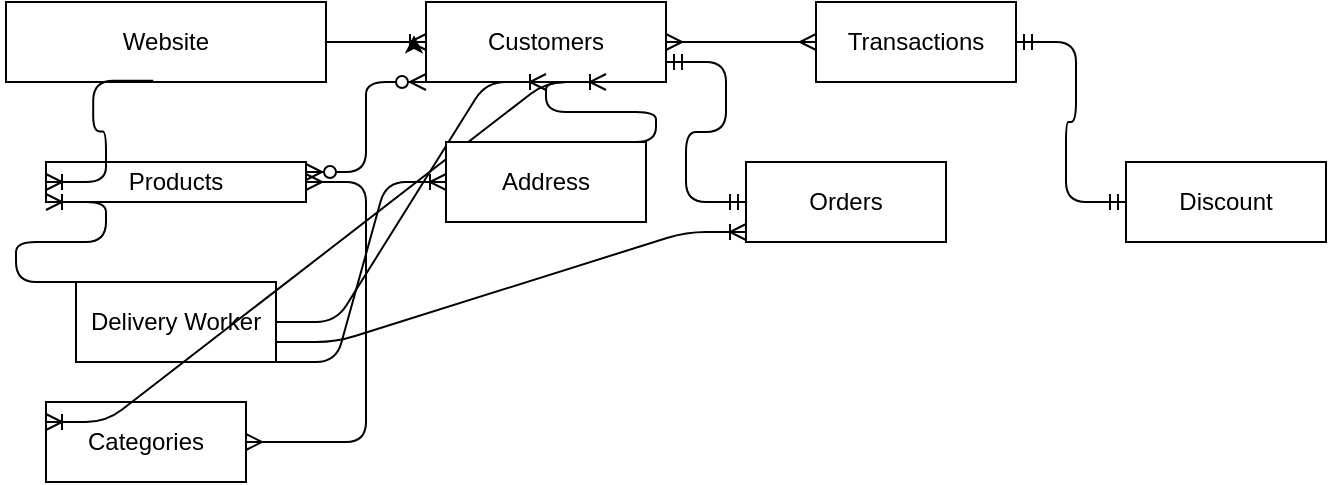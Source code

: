 <mxfile version="13.7.9" type="github">
  <diagram id="R2lEEEUBdFMjLlhIrx00" name="Page-1">
    <mxGraphModel dx="1888" dy="531" grid="1" gridSize="10" guides="1" tooltips="1" connect="1" arrows="1" fold="1" page="1" pageScale="1" pageWidth="850" pageHeight="1100" math="0" shadow="0" extFonts="Permanent Marker^https://fonts.googleapis.com/css?family=Permanent+Marker">
      <root>
        <mxCell id="0" />
        <mxCell id="1" parent="0" />
        <mxCell id="nMUNmADc9i3hNf2Lcc3y-1" value="Website" style="rounded=0;whiteSpace=wrap;html=1;" vertex="1" parent="1">
          <mxGeometry x="-830" y="10" width="160" height="40" as="geometry" />
        </mxCell>
        <mxCell id="nMUNmADc9i3hNf2Lcc3y-2" value="" style="edgeStyle=entityRelationEdgeStyle;fontSize=12;html=1;endArrow=ERoneToMany;exitX=1;exitY=0.5;exitDx=0;exitDy=0;" edge="1" parent="1" source="nMUNmADc9i3hNf2Lcc3y-1">
          <mxGeometry width="100" height="100" relative="1" as="geometry">
            <mxPoint x="-670" y="120" as="sourcePoint" />
            <mxPoint x="-620" y="30" as="targetPoint" />
          </mxGeometry>
        </mxCell>
        <mxCell id="nMUNmADc9i3hNf2Lcc3y-3" value="Customers" style="rounded=0;whiteSpace=wrap;html=1;" vertex="1" parent="1">
          <mxGeometry x="-620" y="10" width="120" height="40" as="geometry" />
        </mxCell>
        <mxCell id="nMUNmADc9i3hNf2Lcc3y-4" value="Products" style="rounded=0;whiteSpace=wrap;html=1;" vertex="1" parent="1">
          <mxGeometry x="-810" y="90" width="130" height="20" as="geometry" />
        </mxCell>
        <mxCell id="nMUNmADc9i3hNf2Lcc3y-5" value="" style="edgeStyle=entityRelationEdgeStyle;fontSize=12;html=1;endArrow=ERoneToMany;exitX=0.46;exitY=0.985;exitDx=0;exitDy=0;exitPerimeter=0;entryX=0;entryY=0.5;entryDx=0;entryDy=0;" edge="1" parent="1" source="nMUNmADc9i3hNf2Lcc3y-1" target="nMUNmADc9i3hNf2Lcc3y-4">
          <mxGeometry width="100" height="100" relative="1" as="geometry">
            <mxPoint x="-530" y="180" as="sourcePoint" />
            <mxPoint x="-430" y="80" as="targetPoint" />
          </mxGeometry>
        </mxCell>
        <mxCell id="nMUNmADc9i3hNf2Lcc3y-6" value="" style="edgeStyle=entityRelationEdgeStyle;fontSize=12;html=1;endArrow=ERzeroToMany;endFill=1;startArrow=ERzeroToMany;exitX=1;exitY=0.25;exitDx=0;exitDy=0;entryX=0;entryY=1;entryDx=0;entryDy=0;" edge="1" parent="1" source="nMUNmADc9i3hNf2Lcc3y-4" target="nMUNmADc9i3hNf2Lcc3y-3">
          <mxGeometry width="100" height="100" relative="1" as="geometry">
            <mxPoint x="-530" y="180" as="sourcePoint" />
            <mxPoint x="-430" y="80" as="targetPoint" />
          </mxGeometry>
        </mxCell>
        <mxCell id="nMUNmADc9i3hNf2Lcc3y-7" value="Transactions" style="whiteSpace=wrap;html=1;align=center;" vertex="1" parent="1">
          <mxGeometry x="-425" y="10" width="100" height="40" as="geometry" />
        </mxCell>
        <mxCell id="nMUNmADc9i3hNf2Lcc3y-8" value="" style="edgeStyle=entityRelationEdgeStyle;fontSize=12;html=1;endArrow=ERmany;startArrow=ERmany;entryX=0;entryY=0.5;entryDx=0;entryDy=0;exitX=1;exitY=0.5;exitDx=0;exitDy=0;" edge="1" parent="1" source="nMUNmADc9i3hNf2Lcc3y-3" target="nMUNmADc9i3hNf2Lcc3y-7">
          <mxGeometry width="100" height="100" relative="1" as="geometry">
            <mxPoint x="-530" y="180" as="sourcePoint" />
            <mxPoint x="-430" y="80" as="targetPoint" />
          </mxGeometry>
        </mxCell>
        <mxCell id="nMUNmADc9i3hNf2Lcc3y-9" style="edgeStyle=orthogonalEdgeStyle;rounded=0;orthogonalLoop=1;jettySize=auto;html=1;exitX=0;exitY=0.5;exitDx=0;exitDy=0;entryX=-0.05;entryY=0.415;entryDx=0;entryDy=0;entryPerimeter=0;" edge="1" parent="1" source="nMUNmADc9i3hNf2Lcc3y-3" target="nMUNmADc9i3hNf2Lcc3y-3">
          <mxGeometry relative="1" as="geometry" />
        </mxCell>
        <mxCell id="nMUNmADc9i3hNf2Lcc3y-10" value="Delivery Worker" style="whiteSpace=wrap;html=1;align=center;" vertex="1" parent="1">
          <mxGeometry x="-795" y="150" width="100" height="40" as="geometry" />
        </mxCell>
        <mxCell id="nMUNmADc9i3hNf2Lcc3y-11" value="" style="edgeStyle=entityRelationEdgeStyle;fontSize=12;html=1;endArrow=ERoneToMany;entryX=0;entryY=1;entryDx=0;entryDy=0;exitX=0;exitY=0;exitDx=0;exitDy=0;" edge="1" parent="1" source="nMUNmADc9i3hNf2Lcc3y-10" target="nMUNmADc9i3hNf2Lcc3y-4">
          <mxGeometry width="100" height="100" relative="1" as="geometry">
            <mxPoint x="-840" y="170" as="sourcePoint" />
            <mxPoint x="-430" y="80" as="targetPoint" />
          </mxGeometry>
        </mxCell>
        <mxCell id="nMUNmADc9i3hNf2Lcc3y-12" value="" style="edgeStyle=entityRelationEdgeStyle;fontSize=12;html=1;endArrow=ERoneToMany;exitX=1;exitY=0.5;exitDx=0;exitDy=0;entryX=0.5;entryY=1;entryDx=0;entryDy=0;" edge="1" parent="1" source="nMUNmADc9i3hNf2Lcc3y-10" target="nMUNmADc9i3hNf2Lcc3y-3">
          <mxGeometry width="100" height="100" relative="1" as="geometry">
            <mxPoint x="-530" y="180" as="sourcePoint" />
            <mxPoint x="-430" y="80" as="targetPoint" />
          </mxGeometry>
        </mxCell>
        <mxCell id="nMUNmADc9i3hNf2Lcc3y-13" value="Categories" style="whiteSpace=wrap;html=1;align=center;" vertex="1" parent="1">
          <mxGeometry x="-810" y="210" width="100" height="40" as="geometry" />
        </mxCell>
        <mxCell id="nMUNmADc9i3hNf2Lcc3y-14" value="" style="edgeStyle=entityRelationEdgeStyle;fontSize=12;html=1;endArrow=ERmany;startArrow=ERmany;exitX=1;exitY=0.5;exitDx=0;exitDy=0;" edge="1" parent="1" source="nMUNmADc9i3hNf2Lcc3y-13" target="nMUNmADc9i3hNf2Lcc3y-4">
          <mxGeometry width="100" height="100" relative="1" as="geometry">
            <mxPoint x="-530" y="180" as="sourcePoint" />
            <mxPoint x="-430" y="80" as="targetPoint" />
          </mxGeometry>
        </mxCell>
        <mxCell id="nMUNmADc9i3hNf2Lcc3y-15" value="" style="edgeStyle=entityRelationEdgeStyle;fontSize=12;html=1;endArrow=ERoneToMany;exitX=0.75;exitY=1;exitDx=0;exitDy=0;entryX=0;entryY=0.25;entryDx=0;entryDy=0;" edge="1" parent="1" source="nMUNmADc9i3hNf2Lcc3y-3" target="nMUNmADc9i3hNf2Lcc3y-13">
          <mxGeometry width="100" height="100" relative="1" as="geometry">
            <mxPoint x="-530" y="180" as="sourcePoint" />
            <mxPoint x="-430" y="80" as="targetPoint" />
          </mxGeometry>
        </mxCell>
        <mxCell id="nMUNmADc9i3hNf2Lcc3y-16" value="Orders" style="whiteSpace=wrap;html=1;align=center;" vertex="1" parent="1">
          <mxGeometry x="-460" y="90" width="100" height="40" as="geometry" />
        </mxCell>
        <mxCell id="nMUNmADc9i3hNf2Lcc3y-17" value="" style="edgeStyle=entityRelationEdgeStyle;fontSize=12;html=1;endArrow=ERmandOne;startArrow=ERmandOne;entryX=0;entryY=0.5;entryDx=0;entryDy=0;exitX=1;exitY=0.75;exitDx=0;exitDy=0;" edge="1" parent="1" source="nMUNmADc9i3hNf2Lcc3y-3" target="nMUNmADc9i3hNf2Lcc3y-16">
          <mxGeometry width="100" height="100" relative="1" as="geometry">
            <mxPoint x="-530" y="180" as="sourcePoint" />
            <mxPoint x="-430" y="80" as="targetPoint" />
          </mxGeometry>
        </mxCell>
        <mxCell id="nMUNmADc9i3hNf2Lcc3y-18" value="" style="edgeStyle=entityRelationEdgeStyle;fontSize=12;html=1;endArrow=ERoneToMany;exitX=1;exitY=0.75;exitDx=0;exitDy=0;" edge="1" parent="1" source="nMUNmADc9i3hNf2Lcc3y-10">
          <mxGeometry width="100" height="100" relative="1" as="geometry">
            <mxPoint x="-530" y="180" as="sourcePoint" />
            <mxPoint x="-460" y="125" as="targetPoint" />
          </mxGeometry>
        </mxCell>
        <mxCell id="nMUNmADc9i3hNf2Lcc3y-19" value="Address" style="whiteSpace=wrap;html=1;align=center;" vertex="1" parent="1">
          <mxGeometry x="-610" y="80" width="100" height="40" as="geometry" />
        </mxCell>
        <mxCell id="nMUNmADc9i3hNf2Lcc3y-20" value="" style="edgeStyle=entityRelationEdgeStyle;fontSize=12;html=1;endArrow=ERoneToMany;entryX=0.75;entryY=1;entryDx=0;entryDy=0;exitX=0.75;exitY=0;exitDx=0;exitDy=0;" edge="1" parent="1" source="nMUNmADc9i3hNf2Lcc3y-19" target="nMUNmADc9i3hNf2Lcc3y-3">
          <mxGeometry width="100" height="100" relative="1" as="geometry">
            <mxPoint x="-530" y="180" as="sourcePoint" />
            <mxPoint x="-430" y="80" as="targetPoint" />
          </mxGeometry>
        </mxCell>
        <mxCell id="nMUNmADc9i3hNf2Lcc3y-21" value="" style="edgeStyle=entityRelationEdgeStyle;fontSize=12;html=1;endArrow=ERoneToMany;exitX=1;exitY=1;exitDx=0;exitDy=0;" edge="1" parent="1" source="nMUNmADc9i3hNf2Lcc3y-10" target="nMUNmADc9i3hNf2Lcc3y-19">
          <mxGeometry width="100" height="100" relative="1" as="geometry">
            <mxPoint x="-530" y="180" as="sourcePoint" />
            <mxPoint x="-430" y="80" as="targetPoint" />
          </mxGeometry>
        </mxCell>
        <mxCell id="nMUNmADc9i3hNf2Lcc3y-22" value="Discount" style="whiteSpace=wrap;html=1;align=center;" vertex="1" parent="1">
          <mxGeometry x="-270" y="90" width="100" height="40" as="geometry" />
        </mxCell>
        <mxCell id="nMUNmADc9i3hNf2Lcc3y-23" value="" style="edgeStyle=entityRelationEdgeStyle;fontSize=12;html=1;endArrow=ERmandOne;startArrow=ERmandOne;entryX=0;entryY=0.5;entryDx=0;entryDy=0;exitX=1;exitY=0.5;exitDx=0;exitDy=0;" edge="1" parent="1" source="nMUNmADc9i3hNf2Lcc3y-7" target="nMUNmADc9i3hNf2Lcc3y-22">
          <mxGeometry width="100" height="100" relative="1" as="geometry">
            <mxPoint x="-530" y="260" as="sourcePoint" />
            <mxPoint x="-430" y="160" as="targetPoint" />
          </mxGeometry>
        </mxCell>
      </root>
    </mxGraphModel>
  </diagram>
</mxfile>
